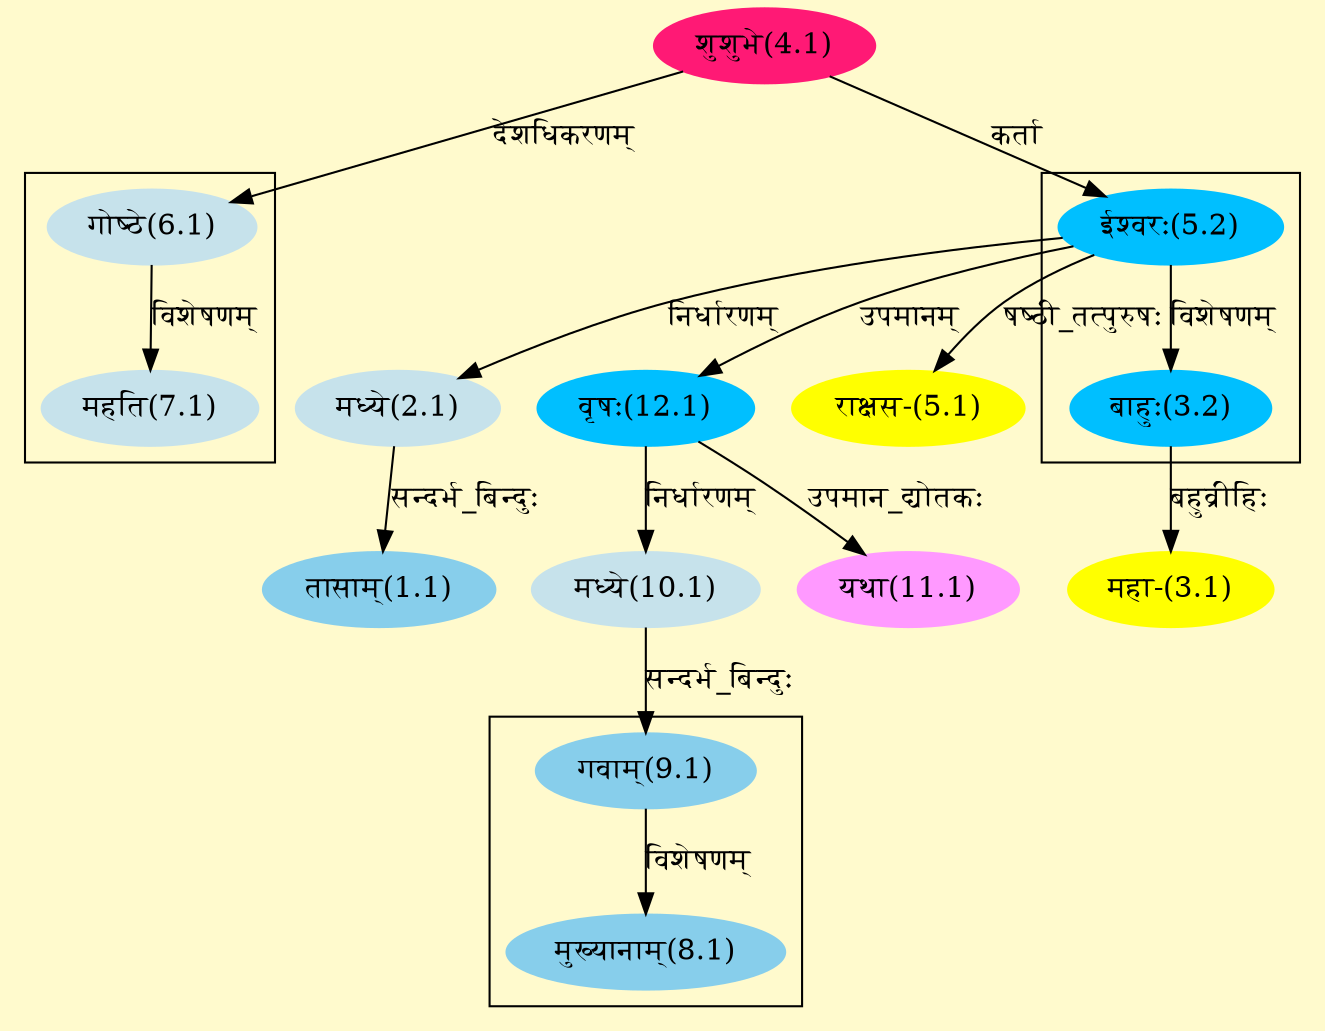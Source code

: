digraph G{
rankdir=BT;
 compound=true;
 bgcolor="lemonchiffon1";

subgraph cluster_1{
Node3_2 [style=filled, color="#00BFFF" label = "बाहुः(3.2)"]
Node5_2 [style=filled, color="#00BFFF" label = "ईश्वरः(5.2)"]

}

subgraph cluster_2{
Node7_1 [style=filled, color="#C6E2EB" label = "महति(7.1)"]
Node6_1 [style=filled, color="#C6E2EB" label = "गोष्ठे(6.1)"]

}

subgraph cluster_3{
Node8_1 [style=filled, color="#87CEEB" label = "मुख्यानाम्(8.1)"]
Node9_1 [style=filled, color="#87CEEB" label = "गवाम्(9.1)"]

}
Node1_1 [style=filled, color="#87CEEB" label = "तासाम्(1.1)"]
Node2_1 [style=filled, color="#C6E2EB" label = "मध्ये(2.1)"]
Node5_2 [style=filled, color="#00BFFF" label = "ईश्वरः(5.2)"]
Node3_1 [style=filled, color="#FFFF00" label = "महा-(3.1)"]
Node3_2 [style=filled, color="#00BFFF" label = "बाहुः(3.2)"]
Node4_1 [style=filled, color="#FF1975" label = "शुशुभे(4.1)"]
Node [style=filled, color="" label = "()"]
Node5_1 [style=filled, color="#FFFF00" label = "राक्षस-(5.1)"]
Node6_1 [style=filled, color="#C6E2EB" label = "गोष्ठे(6.1)"]
Node9_1 [style=filled, color="#87CEEB" label = "गवाम्(9.1)"]
Node10_1 [style=filled, color="#C6E2EB" label = "मध्ये(10.1)"]
Node12_1 [style=filled, color="#00BFFF" label = "वृषः(12.1)"]
Node11_1 [style=filled, color="#FF99FF" label = "यथा(11.1)"]
/* Start of Relations section */

Node1_1 -> Node2_1 [  label="सन्दर्भ_बिन्दुः"  dir="back" ]
Node2_1 -> Node5_2 [  label="निर्धारणम्"  dir="back" ]
Node3_1 -> Node3_2 [  label="बहुव्रीहिः"  dir="back" ]
Node3_2 -> Node5_2 [  label="विशेषणम्"  dir="back" ]
Node5_1 -> Node5_2 [  label="षष्ठी_तत्पुरुषः"  dir="back" ]
Node5_2 -> Node4_1 [  label="कर्ता"  dir="back" ]
Node6_1 -> Node4_1 [  label="देशधिकरणम्"  dir="back" ]
Node7_1 -> Node6_1 [  label="विशेषणम्"  dir="back" ]
Node8_1 -> Node9_1 [  label="विशेषणम्"  dir="back" ]
Node9_1 -> Node10_1 [  label="सन्दर्भ_बिन्दुः"  dir="back" ]
Node10_1 -> Node12_1 [  label="निर्धारणम्"  dir="back" ]
Node11_1 -> Node12_1 [  label="उपमान_द्योतकः"  dir="back" ]
Node12_1 -> Node5_2 [  label="उपमानम्"  dir="back" ]
}
